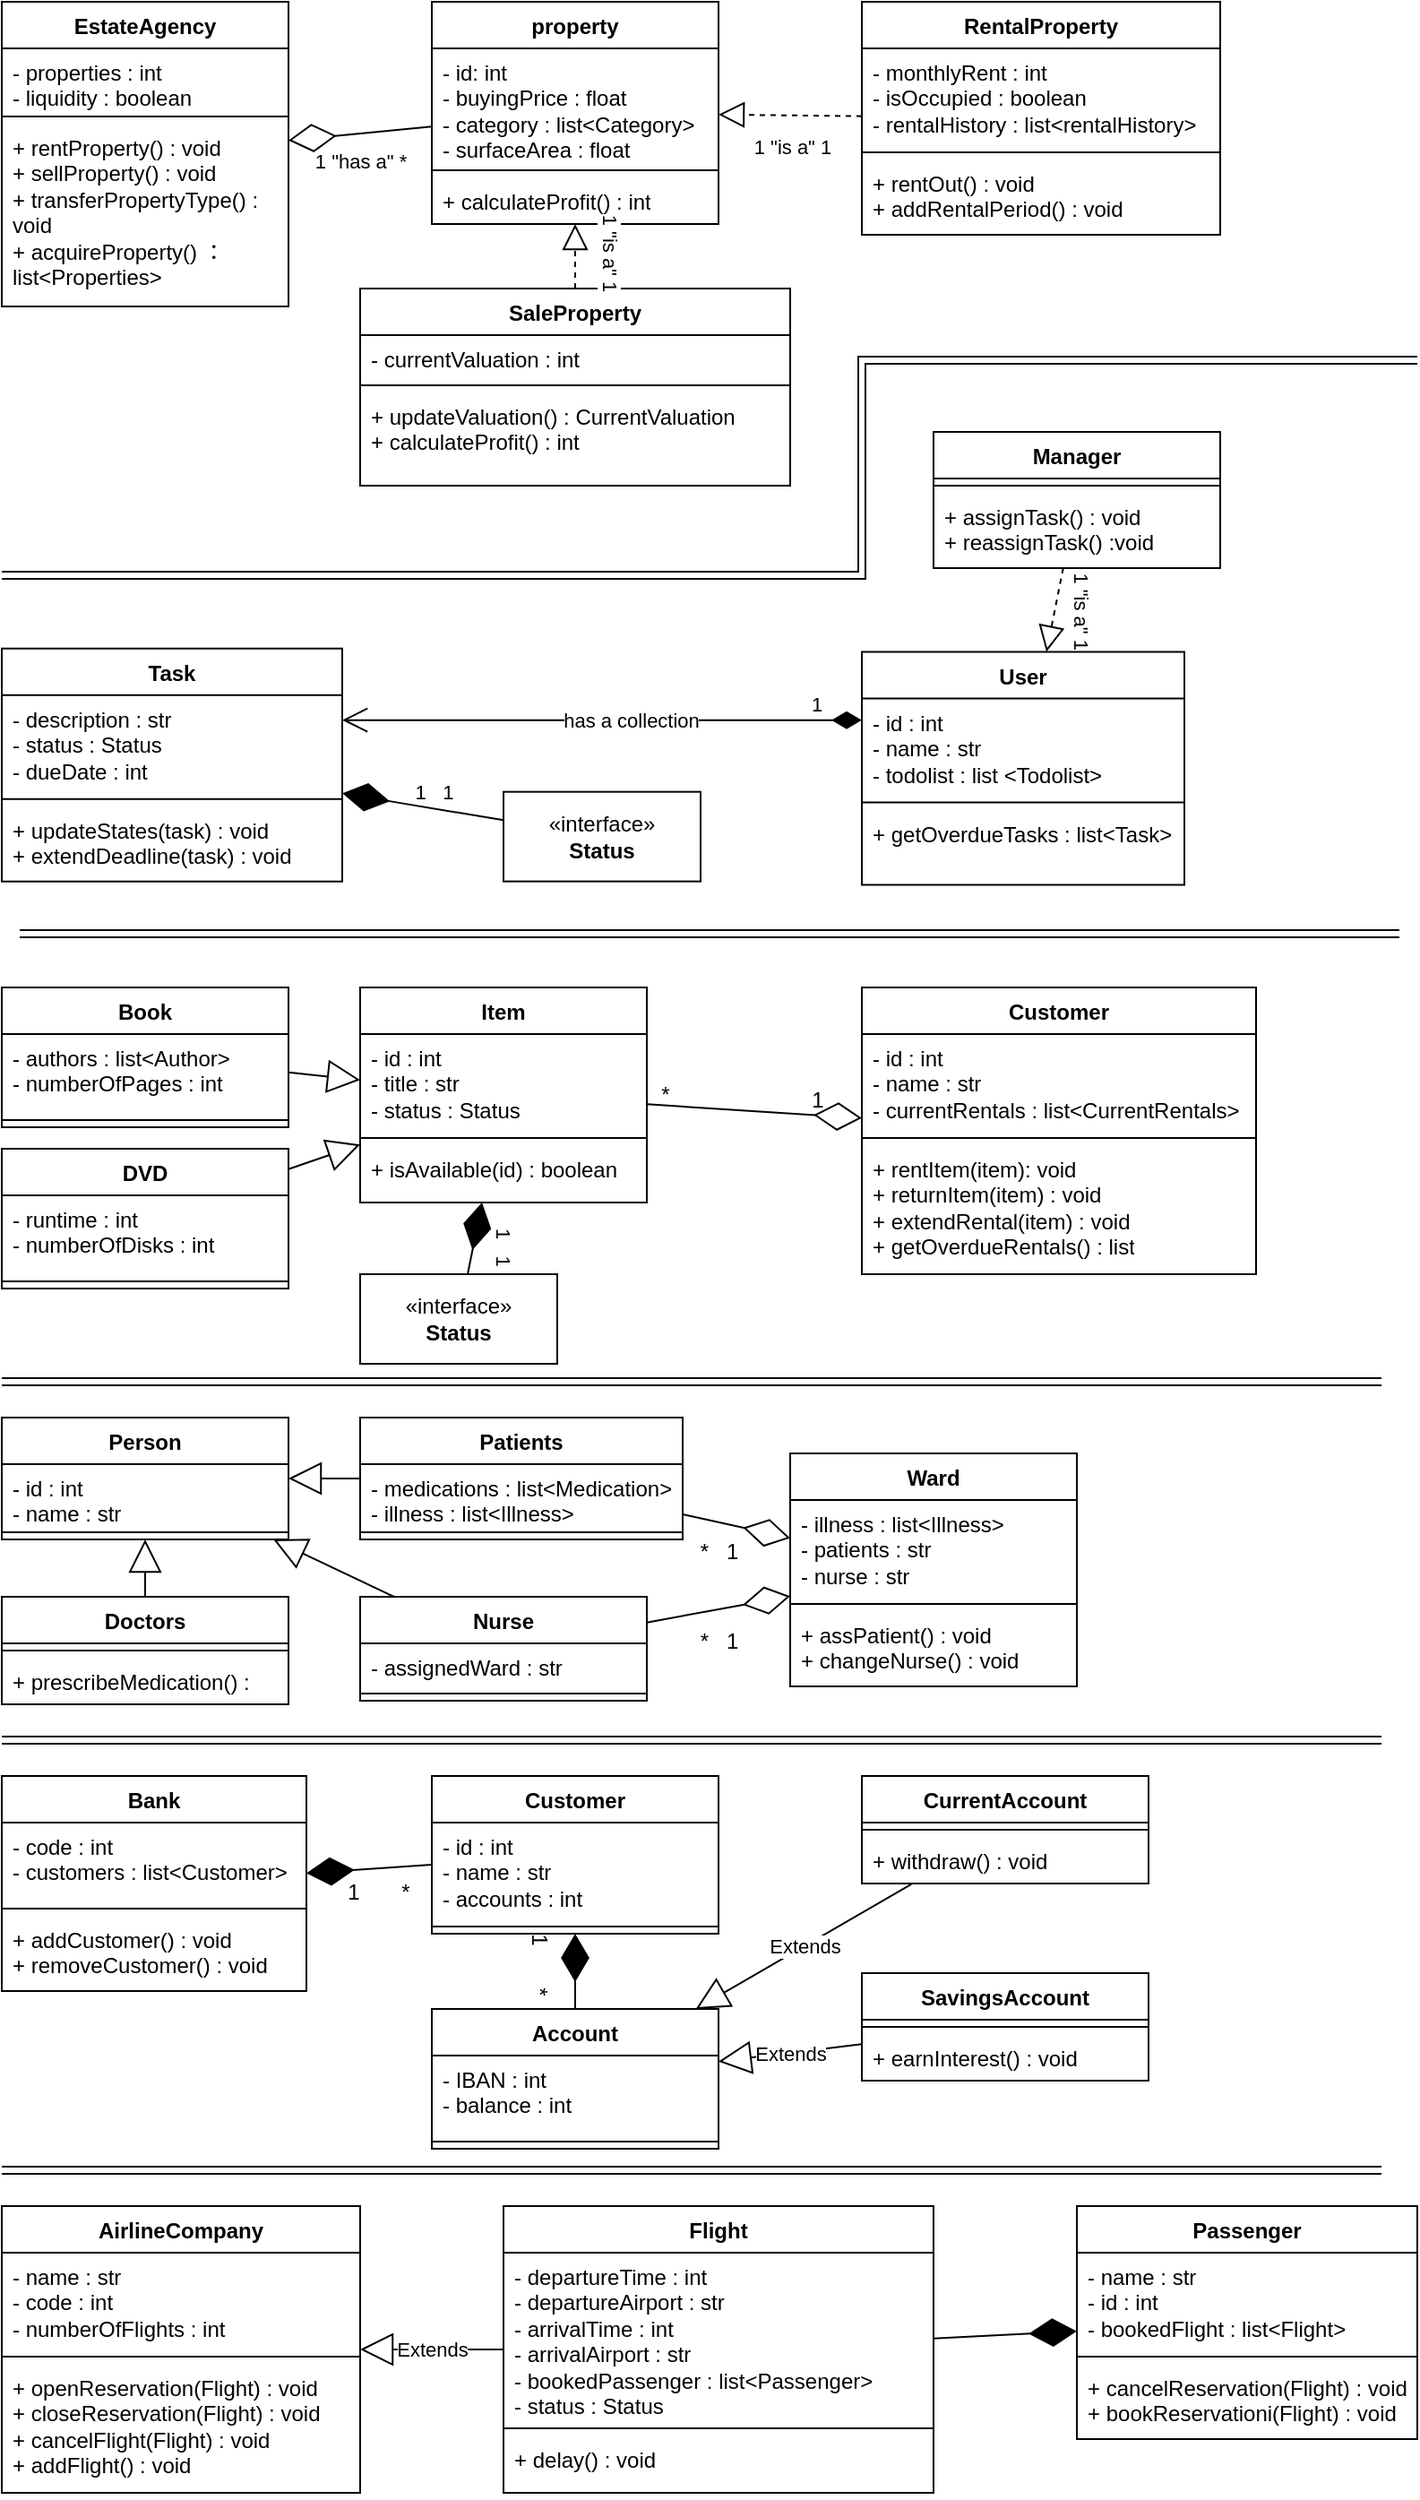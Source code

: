 <mxfile version="25.0.3">
  <diagram name="第 1 页" id="LQfL11zWULU6RBgQ-uVJ">
    <mxGraphModel dx="1678" dy="928" grid="1" gridSize="10" guides="1" tooltips="1" connect="1" arrows="1" fold="1" page="1" pageScale="1" pageWidth="827" pageHeight="1169" math="0" shadow="0">
      <root>
        <mxCell id="0" />
        <mxCell id="1" parent="0" />
        <mxCell id="BusthDQfVt_xD-MHYiVy-1" value="property" style="swimlane;fontStyle=1;align=center;verticalAlign=top;childLayout=stackLayout;horizontal=1;startSize=26;horizontalStack=0;resizeParent=1;resizeParentMax=0;resizeLast=0;collapsible=1;marginBottom=0;whiteSpace=wrap;html=1;" vertex="1" parent="1">
          <mxGeometry x="240" width="160" height="124" as="geometry">
            <mxRectangle x="330" y="360" width="80" height="30" as="alternateBounds" />
          </mxGeometry>
        </mxCell>
        <mxCell id="BusthDQfVt_xD-MHYiVy-2" value="- id: int&lt;div&gt;- buyingPrice : float&lt;/div&gt;&lt;div&gt;- category : list&amp;lt;Category&amp;gt;&lt;/div&gt;&lt;div&gt;- surfaceArea : float&lt;/div&gt;" style="text;strokeColor=none;fillColor=none;align=left;verticalAlign=top;spacingLeft=4;spacingRight=4;overflow=hidden;rotatable=0;points=[[0,0.5],[1,0.5]];portConstraint=eastwest;whiteSpace=wrap;html=1;" vertex="1" parent="BusthDQfVt_xD-MHYiVy-1">
          <mxGeometry y="26" width="160" height="64" as="geometry" />
        </mxCell>
        <mxCell id="BusthDQfVt_xD-MHYiVy-3" value="" style="line;strokeWidth=1;fillColor=none;align=left;verticalAlign=middle;spacingTop=-1;spacingLeft=3;spacingRight=3;rotatable=0;labelPosition=right;points=[];portConstraint=eastwest;strokeColor=inherit;" vertex="1" parent="BusthDQfVt_xD-MHYiVy-1">
          <mxGeometry y="90" width="160" height="8" as="geometry" />
        </mxCell>
        <mxCell id="BusthDQfVt_xD-MHYiVy-4" value="+ calculateProfit() : int" style="text;strokeColor=none;fillColor=none;align=left;verticalAlign=top;spacingLeft=4;spacingRight=4;overflow=hidden;rotatable=0;points=[[0,0.5],[1,0.5]];portConstraint=eastwest;whiteSpace=wrap;html=1;" vertex="1" parent="BusthDQfVt_xD-MHYiVy-1">
          <mxGeometry y="98" width="160" height="26" as="geometry" />
        </mxCell>
        <mxCell id="BusthDQfVt_xD-MHYiVy-5" value="RentalProperty" style="swimlane;fontStyle=1;align=center;verticalAlign=top;childLayout=stackLayout;horizontal=1;startSize=26;horizontalStack=0;resizeParent=1;resizeParentMax=0;resizeLast=0;collapsible=1;marginBottom=0;whiteSpace=wrap;html=1;" vertex="1" parent="1">
          <mxGeometry x="480" width="200" height="130" as="geometry">
            <mxRectangle x="330" y="360" width="80" height="30" as="alternateBounds" />
          </mxGeometry>
        </mxCell>
        <mxCell id="BusthDQfVt_xD-MHYiVy-6" value="- monthlyRent : int&lt;div&gt;- isOccupied : boolean&lt;/div&gt;&lt;div&gt;- rentalHistory : list&amp;lt;rentalHistory&amp;gt;&lt;/div&gt;" style="text;strokeColor=none;fillColor=none;align=left;verticalAlign=top;spacingLeft=4;spacingRight=4;overflow=hidden;rotatable=0;points=[[0,0.5],[1,0.5]];portConstraint=eastwest;whiteSpace=wrap;html=1;" vertex="1" parent="BusthDQfVt_xD-MHYiVy-5">
          <mxGeometry y="26" width="200" height="54" as="geometry" />
        </mxCell>
        <mxCell id="BusthDQfVt_xD-MHYiVy-7" value="" style="line;strokeWidth=1;fillColor=none;align=left;verticalAlign=middle;spacingTop=-1;spacingLeft=3;spacingRight=3;rotatable=0;labelPosition=right;points=[];portConstraint=eastwest;strokeColor=inherit;" vertex="1" parent="BusthDQfVt_xD-MHYiVy-5">
          <mxGeometry y="80" width="200" height="8" as="geometry" />
        </mxCell>
        <mxCell id="BusthDQfVt_xD-MHYiVy-8" value="+ rentOut() : void&lt;div&gt;+ addRentalPeriod() : void&lt;/div&gt;" style="text;strokeColor=none;fillColor=none;align=left;verticalAlign=top;spacingLeft=4;spacingRight=4;overflow=hidden;rotatable=0;points=[[0,0.5],[1,0.5]];portConstraint=eastwest;whiteSpace=wrap;html=1;" vertex="1" parent="BusthDQfVt_xD-MHYiVy-5">
          <mxGeometry y="88" width="200" height="42" as="geometry" />
        </mxCell>
        <mxCell id="BusthDQfVt_xD-MHYiVy-9" value="SaleProperty" style="swimlane;fontStyle=1;align=center;verticalAlign=top;childLayout=stackLayout;horizontal=1;startSize=26;horizontalStack=0;resizeParent=1;resizeParentMax=0;resizeLast=0;collapsible=1;marginBottom=0;whiteSpace=wrap;html=1;" vertex="1" parent="1">
          <mxGeometry x="200" y="160" width="240" height="110" as="geometry">
            <mxRectangle x="330" y="360" width="80" height="30" as="alternateBounds" />
          </mxGeometry>
        </mxCell>
        <mxCell id="BusthDQfVt_xD-MHYiVy-10" value="- currentValuation : int" style="text;strokeColor=none;fillColor=none;align=left;verticalAlign=top;spacingLeft=4;spacingRight=4;overflow=hidden;rotatable=0;points=[[0,0.5],[1,0.5]];portConstraint=eastwest;whiteSpace=wrap;html=1;" vertex="1" parent="BusthDQfVt_xD-MHYiVy-9">
          <mxGeometry y="26" width="240" height="24" as="geometry" />
        </mxCell>
        <mxCell id="BusthDQfVt_xD-MHYiVy-11" value="" style="line;strokeWidth=1;fillColor=none;align=left;verticalAlign=middle;spacingTop=-1;spacingLeft=3;spacingRight=3;rotatable=0;labelPosition=right;points=[];portConstraint=eastwest;strokeColor=inherit;" vertex="1" parent="BusthDQfVt_xD-MHYiVy-9">
          <mxGeometry y="50" width="240" height="8" as="geometry" />
        </mxCell>
        <mxCell id="BusthDQfVt_xD-MHYiVy-12" value="+ updateValuation() : CurrentValuation&lt;div&gt;+ calculateProfit() : int&lt;/div&gt;" style="text;strokeColor=none;fillColor=none;align=left;verticalAlign=top;spacingLeft=4;spacingRight=4;overflow=hidden;rotatable=0;points=[[0,0.5],[1,0.5]];portConstraint=eastwest;whiteSpace=wrap;html=1;" vertex="1" parent="BusthDQfVt_xD-MHYiVy-9">
          <mxGeometry y="58" width="240" height="52" as="geometry" />
        </mxCell>
        <mxCell id="BusthDQfVt_xD-MHYiVy-13" value="EstateAgency" style="swimlane;fontStyle=1;align=center;verticalAlign=top;childLayout=stackLayout;horizontal=1;startSize=26;horizontalStack=0;resizeParent=1;resizeParentMax=0;resizeLast=0;collapsible=1;marginBottom=0;whiteSpace=wrap;html=1;" vertex="1" parent="1">
          <mxGeometry width="160" height="170" as="geometry">
            <mxRectangle x="330" y="360" width="80" height="30" as="alternateBounds" />
          </mxGeometry>
        </mxCell>
        <mxCell id="BusthDQfVt_xD-MHYiVy-14" value="- properties : int&lt;div&gt;- liquidity : boolean&lt;/div&gt;" style="text;strokeColor=none;fillColor=none;align=left;verticalAlign=top;spacingLeft=4;spacingRight=4;overflow=hidden;rotatable=0;points=[[0,0.5],[1,0.5]];portConstraint=eastwest;whiteSpace=wrap;html=1;" vertex="1" parent="BusthDQfVt_xD-MHYiVy-13">
          <mxGeometry y="26" width="160" height="34" as="geometry" />
        </mxCell>
        <mxCell id="BusthDQfVt_xD-MHYiVy-15" value="" style="line;strokeWidth=1;fillColor=none;align=left;verticalAlign=middle;spacingTop=-1;spacingLeft=3;spacingRight=3;rotatable=0;labelPosition=right;points=[];portConstraint=eastwest;strokeColor=inherit;" vertex="1" parent="BusthDQfVt_xD-MHYiVy-13">
          <mxGeometry y="60" width="160" height="8" as="geometry" />
        </mxCell>
        <mxCell id="BusthDQfVt_xD-MHYiVy-16" value="+ rentProperty() : void&lt;div&gt;+ sellProperty() : void&lt;/div&gt;&lt;div&gt;+ transferPropertyType() : void&lt;/div&gt;&lt;div&gt;+ acquireProperty() ： list&amp;lt;Properties&amp;gt;&lt;/div&gt;" style="text;strokeColor=none;fillColor=none;align=left;verticalAlign=top;spacingLeft=4;spacingRight=4;overflow=hidden;rotatable=0;points=[[0,0.5],[1,0.5]];portConstraint=eastwest;whiteSpace=wrap;html=1;" vertex="1" parent="BusthDQfVt_xD-MHYiVy-13">
          <mxGeometry y="68" width="160" height="102" as="geometry" />
        </mxCell>
        <mxCell id="BusthDQfVt_xD-MHYiVy-17" value="" style="endArrow=block;dashed=1;endFill=0;endSize=12;html=1;rounded=0;" edge="1" parent="1" source="BusthDQfVt_xD-MHYiVy-5" target="BusthDQfVt_xD-MHYiVy-1">
          <mxGeometry width="160" relative="1" as="geometry">
            <mxPoint x="240" y="160" as="sourcePoint" />
            <mxPoint x="330" y="150" as="targetPoint" />
          </mxGeometry>
        </mxCell>
        <mxCell id="BusthDQfVt_xD-MHYiVy-38" value="1 &quot;is a&quot; 1" style="edgeLabel;html=1;align=center;verticalAlign=middle;resizable=0;points=[];" vertex="1" connectable="0" parent="BusthDQfVt_xD-MHYiVy-17">
          <mxGeometry x="0.217" y="1" relative="1" as="geometry">
            <mxPoint x="9" y="16" as="offset" />
          </mxGeometry>
        </mxCell>
        <mxCell id="BusthDQfVt_xD-MHYiVy-18" value="" style="endArrow=block;dashed=1;endFill=0;endSize=12;html=1;rounded=0;" edge="1" parent="1" source="BusthDQfVt_xD-MHYiVy-9" target="BusthDQfVt_xD-MHYiVy-1">
          <mxGeometry width="160" relative="1" as="geometry">
            <mxPoint x="221" y="210" as="sourcePoint" />
            <mxPoint x="281" y="134" as="targetPoint" />
          </mxGeometry>
        </mxCell>
        <mxCell id="BusthDQfVt_xD-MHYiVy-36" value="1 &quot;is a&quot; 1" style="edgeLabel;html=1;align=center;verticalAlign=middle;resizable=0;points=[];rotation=90;" vertex="1" connectable="0" parent="BusthDQfVt_xD-MHYiVy-18">
          <mxGeometry x="0.309" relative="1" as="geometry">
            <mxPoint x="20" y="3" as="offset" />
          </mxGeometry>
        </mxCell>
        <mxCell id="BusthDQfVt_xD-MHYiVy-19" value="" style="endArrow=diamondThin;endFill=0;endSize=24;html=1;rounded=0;" edge="1" parent="1" source="BusthDQfVt_xD-MHYiVy-1" target="BusthDQfVt_xD-MHYiVy-13">
          <mxGeometry width="160" relative="1" as="geometry">
            <mxPoint x="210" y="150" as="sourcePoint" />
            <mxPoint x="190" y="90" as="targetPoint" />
          </mxGeometry>
        </mxCell>
        <mxCell id="BusthDQfVt_xD-MHYiVy-20" value="1 &quot;has a&quot; *" style="edgeLabel;html=1;align=center;verticalAlign=middle;resizable=0;points=[];" vertex="1" connectable="0" parent="BusthDQfVt_xD-MHYiVy-19">
          <mxGeometry x="0.362" y="2" relative="1" as="geometry">
            <mxPoint x="14" y="12" as="offset" />
          </mxGeometry>
        </mxCell>
        <mxCell id="BusthDQfVt_xD-MHYiVy-21" value="User" style="swimlane;fontStyle=1;align=center;verticalAlign=top;childLayout=stackLayout;horizontal=1;startSize=26;horizontalStack=0;resizeParent=1;resizeParentMax=0;resizeLast=0;collapsible=1;marginBottom=0;whiteSpace=wrap;html=1;" vertex="1" parent="1">
          <mxGeometry x="480" y="362.69" width="180" height="130" as="geometry">
            <mxRectangle x="330" y="360" width="80" height="30" as="alternateBounds" />
          </mxGeometry>
        </mxCell>
        <mxCell id="BusthDQfVt_xD-MHYiVy-22" value="- id : int&lt;div&gt;- name : str&lt;/div&gt;&lt;div&gt;- todolist : list &amp;lt;Todolist&amp;gt;&lt;/div&gt;" style="text;strokeColor=none;fillColor=none;align=left;verticalAlign=top;spacingLeft=4;spacingRight=4;overflow=hidden;rotatable=0;points=[[0,0.5],[1,0.5]];portConstraint=eastwest;whiteSpace=wrap;html=1;" vertex="1" parent="BusthDQfVt_xD-MHYiVy-21">
          <mxGeometry y="26" width="180" height="54" as="geometry" />
        </mxCell>
        <mxCell id="BusthDQfVt_xD-MHYiVy-23" value="" style="line;strokeWidth=1;fillColor=none;align=left;verticalAlign=middle;spacingTop=-1;spacingLeft=3;spacingRight=3;rotatable=0;labelPosition=right;points=[];portConstraint=eastwest;strokeColor=inherit;" vertex="1" parent="BusthDQfVt_xD-MHYiVy-21">
          <mxGeometry y="80" width="180" height="8" as="geometry" />
        </mxCell>
        <mxCell id="BusthDQfVt_xD-MHYiVy-24" value="+ getOverdueTasks : list&amp;lt;Task&amp;gt;" style="text;strokeColor=none;fillColor=none;align=left;verticalAlign=top;spacingLeft=4;spacingRight=4;overflow=hidden;rotatable=0;points=[[0,0.5],[1,0.5]];portConstraint=eastwest;whiteSpace=wrap;html=1;" vertex="1" parent="BusthDQfVt_xD-MHYiVy-21">
          <mxGeometry y="88" width="180" height="42" as="geometry" />
        </mxCell>
        <mxCell id="BusthDQfVt_xD-MHYiVy-25" value="Manager" style="swimlane;fontStyle=1;align=center;verticalAlign=top;childLayout=stackLayout;horizontal=1;startSize=26;horizontalStack=0;resizeParent=1;resizeParentMax=0;resizeLast=0;collapsible=1;marginBottom=0;whiteSpace=wrap;html=1;" vertex="1" parent="1">
          <mxGeometry x="520" y="240" width="160" height="76" as="geometry">
            <mxRectangle x="330" y="360" width="80" height="30" as="alternateBounds" />
          </mxGeometry>
        </mxCell>
        <mxCell id="BusthDQfVt_xD-MHYiVy-27" value="" style="line;strokeWidth=1;fillColor=none;align=left;verticalAlign=middle;spacingTop=-1;spacingLeft=3;spacingRight=3;rotatable=0;labelPosition=right;points=[];portConstraint=eastwest;strokeColor=inherit;" vertex="1" parent="BusthDQfVt_xD-MHYiVy-25">
          <mxGeometry y="26" width="160" height="8" as="geometry" />
        </mxCell>
        <mxCell id="BusthDQfVt_xD-MHYiVy-28" value="+ assignTask() : void&lt;div&gt;+ reassignTask() :void&lt;/div&gt;" style="text;strokeColor=none;fillColor=none;align=left;verticalAlign=top;spacingLeft=4;spacingRight=4;overflow=hidden;rotatable=0;points=[[0,0.5],[1,0.5]];portConstraint=eastwest;whiteSpace=wrap;html=1;" vertex="1" parent="BusthDQfVt_xD-MHYiVy-25">
          <mxGeometry y="34" width="160" height="42" as="geometry" />
        </mxCell>
        <mxCell id="BusthDQfVt_xD-MHYiVy-29" value="Task" style="swimlane;fontStyle=1;align=center;verticalAlign=top;childLayout=stackLayout;horizontal=1;startSize=26;horizontalStack=0;resizeParent=1;resizeParentMax=0;resizeLast=0;collapsible=1;marginBottom=0;whiteSpace=wrap;html=1;" vertex="1" parent="1">
          <mxGeometry y="360.83" width="190" height="130" as="geometry">
            <mxRectangle x="330" y="360" width="80" height="30" as="alternateBounds" />
          </mxGeometry>
        </mxCell>
        <mxCell id="BusthDQfVt_xD-MHYiVy-30" value="- description : str&lt;div&gt;- status : Status&lt;/div&gt;&lt;div&gt;- dueDate : int&lt;/div&gt;" style="text;strokeColor=none;fillColor=none;align=left;verticalAlign=top;spacingLeft=4;spacingRight=4;overflow=hidden;rotatable=0;points=[[0,0.5],[1,0.5]];portConstraint=eastwest;whiteSpace=wrap;html=1;" vertex="1" parent="BusthDQfVt_xD-MHYiVy-29">
          <mxGeometry y="26" width="190" height="54" as="geometry" />
        </mxCell>
        <mxCell id="BusthDQfVt_xD-MHYiVy-31" value="" style="line;strokeWidth=1;fillColor=none;align=left;verticalAlign=middle;spacingTop=-1;spacingLeft=3;spacingRight=3;rotatable=0;labelPosition=right;points=[];portConstraint=eastwest;strokeColor=inherit;" vertex="1" parent="BusthDQfVt_xD-MHYiVy-29">
          <mxGeometry y="80" width="190" height="8" as="geometry" />
        </mxCell>
        <mxCell id="BusthDQfVt_xD-MHYiVy-32" value="+ updateStates(task) : void&lt;div&gt;+ extendDeadline(task) : void&lt;/div&gt;" style="text;strokeColor=none;fillColor=none;align=left;verticalAlign=top;spacingLeft=4;spacingRight=4;overflow=hidden;rotatable=0;points=[[0,0.5],[1,0.5]];portConstraint=eastwest;whiteSpace=wrap;html=1;" vertex="1" parent="BusthDQfVt_xD-MHYiVy-29">
          <mxGeometry y="88" width="190" height="42" as="geometry" />
        </mxCell>
        <mxCell id="BusthDQfVt_xD-MHYiVy-39" value="" style="endArrow=block;dashed=1;endFill=0;endSize=12;html=1;rounded=0;" edge="1" parent="1" source="BusthDQfVt_xD-MHYiVy-25" target="BusthDQfVt_xD-MHYiVy-21">
          <mxGeometry width="160" relative="1" as="geometry">
            <mxPoint x="270" y="230" as="sourcePoint" />
            <mxPoint x="430" y="230" as="targetPoint" />
          </mxGeometry>
        </mxCell>
        <mxCell id="BusthDQfVt_xD-MHYiVy-40" value="1 &quot;is a&quot; 1" style="edgeLabel;html=1;align=center;verticalAlign=middle;resizable=0;points=[];rotation=90;" vertex="1" connectable="0" parent="BusthDQfVt_xD-MHYiVy-39">
          <mxGeometry x="0.243" relative="1" as="geometry">
            <mxPoint x="16" y="-5" as="offset" />
          </mxGeometry>
        </mxCell>
        <mxCell id="BusthDQfVt_xD-MHYiVy-41" value="1" style="endArrow=open;html=1;endSize=12;startArrow=diamondThin;startSize=14;startFill=1;edgeStyle=orthogonalEdgeStyle;align=left;verticalAlign=bottom;rounded=0;" edge="1" parent="1" source="BusthDQfVt_xD-MHYiVy-21" target="BusthDQfVt_xD-MHYiVy-29">
          <mxGeometry x="-0.793" relative="1" as="geometry">
            <mxPoint x="310" y="420.83" as="sourcePoint" />
            <mxPoint x="470" y="420.83" as="targetPoint" />
            <Array as="points">
              <mxPoint x="340" y="400.83" />
              <mxPoint x="340" y="400.83" />
            </Array>
            <mxPoint as="offset" />
          </mxGeometry>
        </mxCell>
        <mxCell id="BusthDQfVt_xD-MHYiVy-42" value="has a collection" style="edgeLabel;html=1;align=center;verticalAlign=middle;resizable=0;points=[];" vertex="1" connectable="0" parent="BusthDQfVt_xD-MHYiVy-41">
          <mxGeometry x="-0.106" relative="1" as="geometry">
            <mxPoint as="offset" />
          </mxGeometry>
        </mxCell>
        <mxCell id="BusthDQfVt_xD-MHYiVy-44" value="Item" style="swimlane;fontStyle=1;align=center;verticalAlign=top;childLayout=stackLayout;horizontal=1;startSize=26;horizontalStack=0;resizeParent=1;resizeParentMax=0;resizeLast=0;collapsible=1;marginBottom=0;whiteSpace=wrap;html=1;" vertex="1" parent="1">
          <mxGeometry x="200" y="550" width="160" height="120" as="geometry">
            <mxRectangle x="330" y="360" width="80" height="30" as="alternateBounds" />
          </mxGeometry>
        </mxCell>
        <mxCell id="BusthDQfVt_xD-MHYiVy-45" value="- id : int&lt;div&gt;- title : str&lt;/div&gt;&lt;div&gt;- status : Status&lt;/div&gt;" style="text;strokeColor=none;fillColor=none;align=left;verticalAlign=top;spacingLeft=4;spacingRight=4;overflow=hidden;rotatable=0;points=[[0,0.5],[1,0.5]];portConstraint=eastwest;whiteSpace=wrap;html=1;" vertex="1" parent="BusthDQfVt_xD-MHYiVy-44">
          <mxGeometry y="26" width="160" height="54" as="geometry" />
        </mxCell>
        <mxCell id="BusthDQfVt_xD-MHYiVy-46" value="" style="line;strokeWidth=1;fillColor=none;align=left;verticalAlign=middle;spacingTop=-1;spacingLeft=3;spacingRight=3;rotatable=0;labelPosition=right;points=[];portConstraint=eastwest;strokeColor=inherit;" vertex="1" parent="BusthDQfVt_xD-MHYiVy-44">
          <mxGeometry y="80" width="160" height="8" as="geometry" />
        </mxCell>
        <mxCell id="BusthDQfVt_xD-MHYiVy-47" value="+ isAvailable(id) : boolean" style="text;strokeColor=none;fillColor=none;align=left;verticalAlign=top;spacingLeft=4;spacingRight=4;overflow=hidden;rotatable=0;points=[[0,0.5],[1,0.5]];portConstraint=eastwest;whiteSpace=wrap;html=1;" vertex="1" parent="BusthDQfVt_xD-MHYiVy-44">
          <mxGeometry y="88" width="160" height="32" as="geometry" />
        </mxCell>
        <mxCell id="BusthDQfVt_xD-MHYiVy-48" value="Book" style="swimlane;fontStyle=1;align=center;verticalAlign=top;childLayout=stackLayout;horizontal=1;startSize=26;horizontalStack=0;resizeParent=1;resizeParentMax=0;resizeLast=0;collapsible=1;marginBottom=0;whiteSpace=wrap;html=1;" vertex="1" parent="1">
          <mxGeometry y="550" width="160" height="78" as="geometry">
            <mxRectangle x="330" y="360" width="80" height="30" as="alternateBounds" />
          </mxGeometry>
        </mxCell>
        <mxCell id="BusthDQfVt_xD-MHYiVy-49" value="- authors : list&amp;lt;Author&amp;gt;&lt;div&gt;- numberOfPages : int&lt;/div&gt;" style="text;strokeColor=none;fillColor=none;align=left;verticalAlign=top;spacingLeft=4;spacingRight=4;overflow=hidden;rotatable=0;points=[[0,0.5],[1,0.5]];portConstraint=eastwest;whiteSpace=wrap;html=1;" vertex="1" parent="BusthDQfVt_xD-MHYiVy-48">
          <mxGeometry y="26" width="160" height="44" as="geometry" />
        </mxCell>
        <mxCell id="BusthDQfVt_xD-MHYiVy-50" value="" style="line;strokeWidth=1;fillColor=none;align=left;verticalAlign=middle;spacingTop=-1;spacingLeft=3;spacingRight=3;rotatable=0;labelPosition=right;points=[];portConstraint=eastwest;strokeColor=inherit;" vertex="1" parent="BusthDQfVt_xD-MHYiVy-48">
          <mxGeometry y="70" width="160" height="8" as="geometry" />
        </mxCell>
        <mxCell id="BusthDQfVt_xD-MHYiVy-52" value="DVD" style="swimlane;fontStyle=1;align=center;verticalAlign=top;childLayout=stackLayout;horizontal=1;startSize=26;horizontalStack=0;resizeParent=1;resizeParentMax=0;resizeLast=0;collapsible=1;marginBottom=0;whiteSpace=wrap;html=1;" vertex="1" parent="1">
          <mxGeometry y="640" width="160" height="78" as="geometry">
            <mxRectangle x="330" y="360" width="80" height="30" as="alternateBounds" />
          </mxGeometry>
        </mxCell>
        <mxCell id="BusthDQfVt_xD-MHYiVy-53" value="- runtime : int&lt;div&gt;- numberOfDisks : int&lt;/div&gt;" style="text;strokeColor=none;fillColor=none;align=left;verticalAlign=top;spacingLeft=4;spacingRight=4;overflow=hidden;rotatable=0;points=[[0,0.5],[1,0.5]];portConstraint=eastwest;whiteSpace=wrap;html=1;" vertex="1" parent="BusthDQfVt_xD-MHYiVy-52">
          <mxGeometry y="26" width="160" height="44" as="geometry" />
        </mxCell>
        <mxCell id="BusthDQfVt_xD-MHYiVy-54" value="" style="line;strokeWidth=1;fillColor=none;align=left;verticalAlign=middle;spacingTop=-1;spacingLeft=3;spacingRight=3;rotatable=0;labelPosition=right;points=[];portConstraint=eastwest;strokeColor=inherit;" vertex="1" parent="BusthDQfVt_xD-MHYiVy-52">
          <mxGeometry y="70" width="160" height="8" as="geometry" />
        </mxCell>
        <mxCell id="BusthDQfVt_xD-MHYiVy-55" value="Customer" style="swimlane;fontStyle=1;align=center;verticalAlign=top;childLayout=stackLayout;horizontal=1;startSize=26;horizontalStack=0;resizeParent=1;resizeParentMax=0;resizeLast=0;collapsible=1;marginBottom=0;whiteSpace=wrap;html=1;" vertex="1" parent="1">
          <mxGeometry x="480" y="550" width="220" height="160" as="geometry">
            <mxRectangle x="330" y="360" width="80" height="30" as="alternateBounds" />
          </mxGeometry>
        </mxCell>
        <mxCell id="BusthDQfVt_xD-MHYiVy-56" value="- id : int&lt;div&gt;- name : str&lt;/div&gt;&lt;div&gt;- currentRentals : list&amp;lt;CurrentRentals&amp;gt;&lt;/div&gt;" style="text;strokeColor=none;fillColor=none;align=left;verticalAlign=top;spacingLeft=4;spacingRight=4;overflow=hidden;rotatable=0;points=[[0,0.5],[1,0.5]];portConstraint=eastwest;whiteSpace=wrap;html=1;" vertex="1" parent="BusthDQfVt_xD-MHYiVy-55">
          <mxGeometry y="26" width="220" height="54" as="geometry" />
        </mxCell>
        <mxCell id="BusthDQfVt_xD-MHYiVy-57" value="" style="line;strokeWidth=1;fillColor=none;align=left;verticalAlign=middle;spacingTop=-1;spacingLeft=3;spacingRight=3;rotatable=0;labelPosition=right;points=[];portConstraint=eastwest;strokeColor=inherit;" vertex="1" parent="BusthDQfVt_xD-MHYiVy-55">
          <mxGeometry y="80" width="220" height="8" as="geometry" />
        </mxCell>
        <mxCell id="BusthDQfVt_xD-MHYiVy-58" value="+ rentItem(item): void&lt;div&gt;+ returnItem(&lt;span style=&quot;background-color: initial;&quot;&gt;item&lt;/span&gt;&lt;span style=&quot;background-color: initial;&quot;&gt;) : void&lt;/span&gt;&lt;/div&gt;&lt;div&gt;+ extendRental(item) : void&lt;/div&gt;&lt;div&gt;+ getOverdueRentals() : list&lt;/div&gt;" style="text;strokeColor=none;fillColor=none;align=left;verticalAlign=top;spacingLeft=4;spacingRight=4;overflow=hidden;rotatable=0;points=[[0,0.5],[1,0.5]];portConstraint=eastwest;whiteSpace=wrap;html=1;" vertex="1" parent="BusthDQfVt_xD-MHYiVy-55">
          <mxGeometry y="88" width="220" height="72" as="geometry" />
        </mxCell>
        <mxCell id="BusthDQfVt_xD-MHYiVy-61" value="" style="endArrow=block;endSize=16;endFill=0;html=1;rounded=0;" edge="1" parent="1" source="BusthDQfVt_xD-MHYiVy-48" target="BusthDQfVt_xD-MHYiVy-44">
          <mxGeometry width="160" relative="1" as="geometry">
            <mxPoint x="280" y="570" as="sourcePoint" />
            <mxPoint x="150" y="720" as="targetPoint" />
          </mxGeometry>
        </mxCell>
        <mxCell id="BusthDQfVt_xD-MHYiVy-62" value="" style="endArrow=block;endSize=16;endFill=0;html=1;rounded=0;" edge="1" parent="1" source="BusthDQfVt_xD-MHYiVy-52" target="BusthDQfVt_xD-MHYiVy-44">
          <mxGeometry width="160" relative="1" as="geometry">
            <mxPoint x="250" y="606" as="sourcePoint" />
            <mxPoint x="170" y="613" as="targetPoint" />
          </mxGeometry>
        </mxCell>
        <mxCell id="BusthDQfVt_xD-MHYiVy-63" value="" style="endArrow=diamondThin;endFill=0;endSize=24;html=1;rounded=0;" edge="1" parent="1" source="BusthDQfVt_xD-MHYiVy-44" target="BusthDQfVt_xD-MHYiVy-55">
          <mxGeometry width="160" relative="1" as="geometry">
            <mxPoint x="280" y="620" as="sourcePoint" />
            <mxPoint x="440" y="620" as="targetPoint" />
          </mxGeometry>
        </mxCell>
        <mxCell id="BusthDQfVt_xD-MHYiVy-64" value="1" style="text;html=1;align=center;verticalAlign=middle;resizable=0;points=[];autosize=1;strokeColor=none;fillColor=none;" vertex="1" parent="1">
          <mxGeometry x="440" y="598" width="30" height="30" as="geometry" />
        </mxCell>
        <mxCell id="BusthDQfVt_xD-MHYiVy-65" value="*" style="text;html=1;align=center;verticalAlign=middle;resizable=0;points=[];autosize=1;strokeColor=none;fillColor=none;" vertex="1" parent="1">
          <mxGeometry x="355" y="595" width="30" height="30" as="geometry" />
        </mxCell>
        <mxCell id="BusthDQfVt_xD-MHYiVy-66" value="«interface»&lt;br&gt;&lt;b&gt;Status&lt;/b&gt;" style="html=1;whiteSpace=wrap;" vertex="1" parent="1">
          <mxGeometry x="280" y="440.83" width="110" height="50" as="geometry" />
        </mxCell>
        <mxCell id="BusthDQfVt_xD-MHYiVy-67" value="" style="endArrow=diamondThin;endFill=1;endSize=24;html=1;rounded=0;" edge="1" parent="1" source="BusthDQfVt_xD-MHYiVy-66" target="BusthDQfVt_xD-MHYiVy-29">
          <mxGeometry width="160" relative="1" as="geometry">
            <mxPoint x="280" y="540.83" as="sourcePoint" />
            <mxPoint x="440" y="540.83" as="targetPoint" />
          </mxGeometry>
        </mxCell>
        <mxCell id="BusthDQfVt_xD-MHYiVy-68" value="1&amp;nbsp; &amp;nbsp;1" style="edgeLabel;html=1;align=center;verticalAlign=middle;resizable=0;points=[];" vertex="1" connectable="0" parent="BusthDQfVt_xD-MHYiVy-67">
          <mxGeometry x="0.125" y="-1" relative="1" as="geometry">
            <mxPoint x="11" y="-6" as="offset" />
          </mxGeometry>
        </mxCell>
        <mxCell id="BusthDQfVt_xD-MHYiVy-69" value="«interface»&lt;br&gt;&lt;b&gt;Status&lt;/b&gt;" style="html=1;whiteSpace=wrap;" vertex="1" parent="1">
          <mxGeometry x="200" y="710" width="110" height="50" as="geometry" />
        </mxCell>
        <mxCell id="BusthDQfVt_xD-MHYiVy-70" value="" style="endArrow=diamondThin;endFill=1;endSize=24;html=1;rounded=0;" edge="1" parent="1" source="BusthDQfVt_xD-MHYiVy-69" target="BusthDQfVt_xD-MHYiVy-44">
          <mxGeometry width="160" relative="1" as="geometry">
            <mxPoint x="200" y="810" as="sourcePoint" />
            <mxPoint x="110" y="711" as="targetPoint" />
          </mxGeometry>
        </mxCell>
        <mxCell id="BusthDQfVt_xD-MHYiVy-71" value="1&amp;nbsp; &amp;nbsp;1" style="edgeLabel;html=1;align=center;verticalAlign=middle;resizable=0;points=[];rotation=90;" vertex="1" connectable="0" parent="BusthDQfVt_xD-MHYiVy-70">
          <mxGeometry x="0.125" y="-1" relative="1" as="geometry">
            <mxPoint x="15" y="7" as="offset" />
          </mxGeometry>
        </mxCell>
        <mxCell id="BusthDQfVt_xD-MHYiVy-72" value="Person" style="swimlane;fontStyle=1;align=center;verticalAlign=top;childLayout=stackLayout;horizontal=1;startSize=26;horizontalStack=0;resizeParent=1;resizeParentMax=0;resizeLast=0;collapsible=1;marginBottom=0;whiteSpace=wrap;html=1;" vertex="1" parent="1">
          <mxGeometry y="790" width="160" height="68" as="geometry" />
        </mxCell>
        <mxCell id="BusthDQfVt_xD-MHYiVy-73" value="- id : int&lt;div&gt;- name : str&lt;/div&gt;" style="text;strokeColor=none;fillColor=none;align=left;verticalAlign=top;spacingLeft=4;spacingRight=4;overflow=hidden;rotatable=0;points=[[0,0.5],[1,0.5]];portConstraint=eastwest;whiteSpace=wrap;html=1;" vertex="1" parent="BusthDQfVt_xD-MHYiVy-72">
          <mxGeometry y="26" width="160" height="34" as="geometry" />
        </mxCell>
        <mxCell id="BusthDQfVt_xD-MHYiVy-74" value="" style="line;strokeWidth=1;fillColor=none;align=left;verticalAlign=middle;spacingTop=-1;spacingLeft=3;spacingRight=3;rotatable=0;labelPosition=right;points=[];portConstraint=eastwest;strokeColor=inherit;" vertex="1" parent="BusthDQfVt_xD-MHYiVy-72">
          <mxGeometry y="60" width="160" height="8" as="geometry" />
        </mxCell>
        <mxCell id="BusthDQfVt_xD-MHYiVy-76" value="Patients" style="swimlane;fontStyle=1;align=center;verticalAlign=top;childLayout=stackLayout;horizontal=1;startSize=26;horizontalStack=0;resizeParent=1;resizeParentMax=0;resizeLast=0;collapsible=1;marginBottom=0;whiteSpace=wrap;html=1;" vertex="1" parent="1">
          <mxGeometry x="200" y="790" width="180" height="68" as="geometry" />
        </mxCell>
        <mxCell id="BusthDQfVt_xD-MHYiVy-77" value="- medications : list&amp;lt;Medication&amp;gt;&lt;div&gt;- illness : list&amp;lt;Illness&amp;gt;&lt;/div&gt;" style="text;strokeColor=none;fillColor=none;align=left;verticalAlign=top;spacingLeft=4;spacingRight=4;overflow=hidden;rotatable=0;points=[[0,0.5],[1,0.5]];portConstraint=eastwest;whiteSpace=wrap;html=1;" vertex="1" parent="BusthDQfVt_xD-MHYiVy-76">
          <mxGeometry y="26" width="180" height="34" as="geometry" />
        </mxCell>
        <mxCell id="BusthDQfVt_xD-MHYiVy-78" value="" style="line;strokeWidth=1;fillColor=none;align=left;verticalAlign=middle;spacingTop=-1;spacingLeft=3;spacingRight=3;rotatable=0;labelPosition=right;points=[];portConstraint=eastwest;strokeColor=inherit;" vertex="1" parent="BusthDQfVt_xD-MHYiVy-76">
          <mxGeometry y="60" width="180" height="8" as="geometry" />
        </mxCell>
        <mxCell id="BusthDQfVt_xD-MHYiVy-79" value="Ward" style="swimlane;fontStyle=1;align=center;verticalAlign=top;childLayout=stackLayout;horizontal=1;startSize=26;horizontalStack=0;resizeParent=1;resizeParentMax=0;resizeLast=0;collapsible=1;marginBottom=0;whiteSpace=wrap;html=1;" vertex="1" parent="1">
          <mxGeometry x="440" y="810" width="160" height="130" as="geometry" />
        </mxCell>
        <mxCell id="BusthDQfVt_xD-MHYiVy-80" value="- illness : list&amp;lt;Illness&amp;gt;&lt;div&gt;- patients : str&lt;/div&gt;&lt;div&gt;- nurse : str&lt;/div&gt;" style="text;strokeColor=none;fillColor=none;align=left;verticalAlign=top;spacingLeft=4;spacingRight=4;overflow=hidden;rotatable=0;points=[[0,0.5],[1,0.5]];portConstraint=eastwest;whiteSpace=wrap;html=1;" vertex="1" parent="BusthDQfVt_xD-MHYiVy-79">
          <mxGeometry y="26" width="160" height="54" as="geometry" />
        </mxCell>
        <mxCell id="BusthDQfVt_xD-MHYiVy-81" value="" style="line;strokeWidth=1;fillColor=none;align=left;verticalAlign=middle;spacingTop=-1;spacingLeft=3;spacingRight=3;rotatable=0;labelPosition=right;points=[];portConstraint=eastwest;strokeColor=inherit;" vertex="1" parent="BusthDQfVt_xD-MHYiVy-79">
          <mxGeometry y="80" width="160" height="8" as="geometry" />
        </mxCell>
        <mxCell id="BusthDQfVt_xD-MHYiVy-82" value="+ assPatient() : void&lt;div&gt;+ changeNurse() : void&lt;/div&gt;" style="text;strokeColor=none;fillColor=none;align=left;verticalAlign=top;spacingLeft=4;spacingRight=4;overflow=hidden;rotatable=0;points=[[0,0.5],[1,0.5]];portConstraint=eastwest;whiteSpace=wrap;html=1;" vertex="1" parent="BusthDQfVt_xD-MHYiVy-79">
          <mxGeometry y="88" width="160" height="42" as="geometry" />
        </mxCell>
        <mxCell id="BusthDQfVt_xD-MHYiVy-86" value="Doctors" style="swimlane;fontStyle=1;align=center;verticalAlign=top;childLayout=stackLayout;horizontal=1;startSize=26;horizontalStack=0;resizeParent=1;resizeParentMax=0;resizeLast=0;collapsible=1;marginBottom=0;whiteSpace=wrap;html=1;" vertex="1" parent="1">
          <mxGeometry y="890" width="160" height="60" as="geometry" />
        </mxCell>
        <mxCell id="BusthDQfVt_xD-MHYiVy-88" value="" style="line;strokeWidth=1;fillColor=none;align=left;verticalAlign=middle;spacingTop=-1;spacingLeft=3;spacingRight=3;rotatable=0;labelPosition=right;points=[];portConstraint=eastwest;strokeColor=inherit;" vertex="1" parent="BusthDQfVt_xD-MHYiVy-86">
          <mxGeometry y="26" width="160" height="8" as="geometry" />
        </mxCell>
        <mxCell id="BusthDQfVt_xD-MHYiVy-89" value="+ prescribeMedication() :&amp;nbsp;" style="text;strokeColor=none;fillColor=none;align=left;verticalAlign=top;spacingLeft=4;spacingRight=4;overflow=hidden;rotatable=0;points=[[0,0.5],[1,0.5]];portConstraint=eastwest;whiteSpace=wrap;html=1;" vertex="1" parent="BusthDQfVt_xD-MHYiVy-86">
          <mxGeometry y="34" width="160" height="26" as="geometry" />
        </mxCell>
        <mxCell id="BusthDQfVt_xD-MHYiVy-90" value="Nurse" style="swimlane;fontStyle=1;align=center;verticalAlign=top;childLayout=stackLayout;horizontal=1;startSize=26;horizontalStack=0;resizeParent=1;resizeParentMax=0;resizeLast=0;collapsible=1;marginBottom=0;whiteSpace=wrap;html=1;" vertex="1" parent="1">
          <mxGeometry x="200" y="890" width="160" height="58" as="geometry" />
        </mxCell>
        <mxCell id="BusthDQfVt_xD-MHYiVy-91" value="- assignedWard : str" style="text;strokeColor=none;fillColor=none;align=left;verticalAlign=top;spacingLeft=4;spacingRight=4;overflow=hidden;rotatable=0;points=[[0,0.5],[1,0.5]];portConstraint=eastwest;whiteSpace=wrap;html=1;" vertex="1" parent="BusthDQfVt_xD-MHYiVy-90">
          <mxGeometry y="26" width="160" height="24" as="geometry" />
        </mxCell>
        <mxCell id="BusthDQfVt_xD-MHYiVy-92" value="" style="line;strokeWidth=1;fillColor=none;align=left;verticalAlign=middle;spacingTop=-1;spacingLeft=3;spacingRight=3;rotatable=0;labelPosition=right;points=[];portConstraint=eastwest;strokeColor=inherit;" vertex="1" parent="BusthDQfVt_xD-MHYiVy-90">
          <mxGeometry y="50" width="160" height="8" as="geometry" />
        </mxCell>
        <mxCell id="BusthDQfVt_xD-MHYiVy-94" value="" style="endArrow=block;endSize=16;endFill=0;html=1;rounded=0;" edge="1" parent="1" source="BusthDQfVt_xD-MHYiVy-76" target="BusthDQfVt_xD-MHYiVy-72">
          <mxGeometry width="160" relative="1" as="geometry">
            <mxPoint x="110" y="773" as="sourcePoint" />
            <mxPoint x="150" y="760" as="targetPoint" />
          </mxGeometry>
        </mxCell>
        <mxCell id="BusthDQfVt_xD-MHYiVy-95" value="" style="endArrow=block;endSize=16;endFill=0;html=1;rounded=0;" edge="1" parent="1" source="BusthDQfVt_xD-MHYiVy-86" target="BusthDQfVt_xD-MHYiVy-72">
          <mxGeometry width="160" relative="1" as="geometry">
            <mxPoint x="200" y="880" as="sourcePoint" />
            <mxPoint x="160" y="880" as="targetPoint" />
          </mxGeometry>
        </mxCell>
        <mxCell id="BusthDQfVt_xD-MHYiVy-96" value="" style="endArrow=block;endSize=16;endFill=0;html=1;rounded=0;" edge="1" parent="1" source="BusthDQfVt_xD-MHYiVy-90" target="BusthDQfVt_xD-MHYiVy-72">
          <mxGeometry width="160" relative="1" as="geometry">
            <mxPoint x="220" y="844" as="sourcePoint" />
            <mxPoint x="180" y="844" as="targetPoint" />
          </mxGeometry>
        </mxCell>
        <mxCell id="BusthDQfVt_xD-MHYiVy-97" value="" style="endArrow=diamondThin;endFill=0;endSize=24;html=1;rounded=0;" edge="1" parent="1" source="BusthDQfVt_xD-MHYiVy-76" target="BusthDQfVt_xD-MHYiVy-79">
          <mxGeometry width="160" relative="1" as="geometry">
            <mxPoint x="280" y="800" as="sourcePoint" />
            <mxPoint x="410" y="750" as="targetPoint" />
          </mxGeometry>
        </mxCell>
        <mxCell id="BusthDQfVt_xD-MHYiVy-98" value="" style="endArrow=diamondThin;endFill=0;endSize=24;html=1;rounded=0;" edge="1" parent="1" source="BusthDQfVt_xD-MHYiVy-90" target="BusthDQfVt_xD-MHYiVy-79">
          <mxGeometry width="160" relative="1" as="geometry">
            <mxPoint x="390" y="854" as="sourcePoint" />
            <mxPoint x="450" y="867" as="targetPoint" />
          </mxGeometry>
        </mxCell>
        <mxCell id="BusthDQfVt_xD-MHYiVy-99" value="*&amp;nbsp; &amp;nbsp;1" style="text;html=1;align=center;verticalAlign=middle;resizable=0;points=[];autosize=1;strokeColor=none;fillColor=none;" vertex="1" parent="1">
          <mxGeometry x="380" y="850" width="40" height="30" as="geometry" />
        </mxCell>
        <mxCell id="BusthDQfVt_xD-MHYiVy-100" value="*&amp;nbsp; &amp;nbsp;1" style="text;html=1;align=center;verticalAlign=middle;resizable=0;points=[];autosize=1;strokeColor=none;fillColor=none;" vertex="1" parent="1">
          <mxGeometry x="380" y="900" width="40" height="30" as="geometry" />
        </mxCell>
        <mxCell id="BusthDQfVt_xD-MHYiVy-101" value="Bank" style="swimlane;fontStyle=1;align=center;verticalAlign=top;childLayout=stackLayout;horizontal=1;startSize=26;horizontalStack=0;resizeParent=1;resizeParentMax=0;resizeLast=0;collapsible=1;marginBottom=0;whiteSpace=wrap;html=1;" vertex="1" parent="1">
          <mxGeometry y="990" width="170" height="120" as="geometry" />
        </mxCell>
        <mxCell id="BusthDQfVt_xD-MHYiVy-102" value="- code : int&lt;div&gt;- customers : list&amp;lt;Customer&amp;gt;&lt;/div&gt;" style="text;strokeColor=none;fillColor=none;align=left;verticalAlign=top;spacingLeft=4;spacingRight=4;overflow=hidden;rotatable=0;points=[[0,0.5],[1,0.5]];portConstraint=eastwest;whiteSpace=wrap;html=1;" vertex="1" parent="BusthDQfVt_xD-MHYiVy-101">
          <mxGeometry y="26" width="170" height="44" as="geometry" />
        </mxCell>
        <mxCell id="BusthDQfVt_xD-MHYiVy-103" value="" style="line;strokeWidth=1;fillColor=none;align=left;verticalAlign=middle;spacingTop=-1;spacingLeft=3;spacingRight=3;rotatable=0;labelPosition=right;points=[];portConstraint=eastwest;strokeColor=inherit;" vertex="1" parent="BusthDQfVt_xD-MHYiVy-101">
          <mxGeometry y="70" width="170" height="8" as="geometry" />
        </mxCell>
        <mxCell id="BusthDQfVt_xD-MHYiVy-104" value="+ addCustomer() : void&lt;div&gt;+ removeCustomer() : void&lt;/div&gt;" style="text;strokeColor=none;fillColor=none;align=left;verticalAlign=top;spacingLeft=4;spacingRight=4;overflow=hidden;rotatable=0;points=[[0,0.5],[1,0.5]];portConstraint=eastwest;whiteSpace=wrap;html=1;" vertex="1" parent="BusthDQfVt_xD-MHYiVy-101">
          <mxGeometry y="78" width="170" height="42" as="geometry" />
        </mxCell>
        <mxCell id="BusthDQfVt_xD-MHYiVy-105" value="Customer" style="swimlane;fontStyle=1;align=center;verticalAlign=top;childLayout=stackLayout;horizontal=1;startSize=26;horizontalStack=0;resizeParent=1;resizeParentMax=0;resizeLast=0;collapsible=1;marginBottom=0;whiteSpace=wrap;html=1;" vertex="1" parent="1">
          <mxGeometry x="240" y="990" width="160" height="88" as="geometry" />
        </mxCell>
        <mxCell id="BusthDQfVt_xD-MHYiVy-106" value="- id : int&lt;div&gt;- name : str&lt;/div&gt;&lt;div&gt;- accounts : int&lt;/div&gt;" style="text;strokeColor=none;fillColor=none;align=left;verticalAlign=top;spacingLeft=4;spacingRight=4;overflow=hidden;rotatable=0;points=[[0,0.5],[1,0.5]];portConstraint=eastwest;whiteSpace=wrap;html=1;" vertex="1" parent="BusthDQfVt_xD-MHYiVy-105">
          <mxGeometry y="26" width="160" height="54" as="geometry" />
        </mxCell>
        <mxCell id="BusthDQfVt_xD-MHYiVy-107" value="" style="line;strokeWidth=1;fillColor=none;align=left;verticalAlign=middle;spacingTop=-1;spacingLeft=3;spacingRight=3;rotatable=0;labelPosition=right;points=[];portConstraint=eastwest;strokeColor=inherit;" vertex="1" parent="BusthDQfVt_xD-MHYiVy-105">
          <mxGeometry y="80" width="160" height="8" as="geometry" />
        </mxCell>
        <mxCell id="BusthDQfVt_xD-MHYiVy-108" value="Account" style="swimlane;fontStyle=1;align=center;verticalAlign=top;childLayout=stackLayout;horizontal=1;startSize=26;horizontalStack=0;resizeParent=1;resizeParentMax=0;resizeLast=0;collapsible=1;marginBottom=0;whiteSpace=wrap;html=1;" vertex="1" parent="1">
          <mxGeometry x="240" y="1120" width="160" height="78" as="geometry" />
        </mxCell>
        <mxCell id="BusthDQfVt_xD-MHYiVy-109" value="- IBAN : int&lt;div&gt;- balance : int&lt;/div&gt;" style="text;strokeColor=none;fillColor=none;align=left;verticalAlign=top;spacingLeft=4;spacingRight=4;overflow=hidden;rotatable=0;points=[[0,0.5],[1,0.5]];portConstraint=eastwest;whiteSpace=wrap;html=1;" vertex="1" parent="BusthDQfVt_xD-MHYiVy-108">
          <mxGeometry y="26" width="160" height="44" as="geometry" />
        </mxCell>
        <mxCell id="BusthDQfVt_xD-MHYiVy-110" value="" style="line;strokeWidth=1;fillColor=none;align=left;verticalAlign=middle;spacingTop=-1;spacingLeft=3;spacingRight=3;rotatable=0;labelPosition=right;points=[];portConstraint=eastwest;strokeColor=inherit;" vertex="1" parent="BusthDQfVt_xD-MHYiVy-108">
          <mxGeometry y="70" width="160" height="8" as="geometry" />
        </mxCell>
        <mxCell id="BusthDQfVt_xD-MHYiVy-111" value="CurrentAccount" style="swimlane;fontStyle=1;align=center;verticalAlign=top;childLayout=stackLayout;horizontal=1;startSize=26;horizontalStack=0;resizeParent=1;resizeParentMax=0;resizeLast=0;collapsible=1;marginBottom=0;whiteSpace=wrap;html=1;" vertex="1" parent="1">
          <mxGeometry x="480" y="990" width="160" height="60" as="geometry" />
        </mxCell>
        <mxCell id="BusthDQfVt_xD-MHYiVy-112" value="" style="line;strokeWidth=1;fillColor=none;align=left;verticalAlign=middle;spacingTop=-1;spacingLeft=3;spacingRight=3;rotatable=0;labelPosition=right;points=[];portConstraint=eastwest;strokeColor=inherit;" vertex="1" parent="BusthDQfVt_xD-MHYiVy-111">
          <mxGeometry y="26" width="160" height="8" as="geometry" />
        </mxCell>
        <mxCell id="BusthDQfVt_xD-MHYiVy-113" value="+ withdraw() : void" style="text;strokeColor=none;fillColor=none;align=left;verticalAlign=top;spacingLeft=4;spacingRight=4;overflow=hidden;rotatable=0;points=[[0,0.5],[1,0.5]];portConstraint=eastwest;whiteSpace=wrap;html=1;" vertex="1" parent="BusthDQfVt_xD-MHYiVy-111">
          <mxGeometry y="34" width="160" height="26" as="geometry" />
        </mxCell>
        <mxCell id="BusthDQfVt_xD-MHYiVy-114" value="SavingsAccount" style="swimlane;fontStyle=1;align=center;verticalAlign=top;childLayout=stackLayout;horizontal=1;startSize=26;horizontalStack=0;resizeParent=1;resizeParentMax=0;resizeLast=0;collapsible=1;marginBottom=0;whiteSpace=wrap;html=1;" vertex="1" parent="1">
          <mxGeometry x="480" y="1100" width="160" height="60" as="geometry" />
        </mxCell>
        <mxCell id="BusthDQfVt_xD-MHYiVy-115" value="" style="line;strokeWidth=1;fillColor=none;align=left;verticalAlign=middle;spacingTop=-1;spacingLeft=3;spacingRight=3;rotatable=0;labelPosition=right;points=[];portConstraint=eastwest;strokeColor=inherit;" vertex="1" parent="BusthDQfVt_xD-MHYiVy-114">
          <mxGeometry y="26" width="160" height="8" as="geometry" />
        </mxCell>
        <mxCell id="BusthDQfVt_xD-MHYiVy-116" value="+ earnInterest() : void" style="text;strokeColor=none;fillColor=none;align=left;verticalAlign=top;spacingLeft=4;spacingRight=4;overflow=hidden;rotatable=0;points=[[0,0.5],[1,0.5]];portConstraint=eastwest;whiteSpace=wrap;html=1;" vertex="1" parent="BusthDQfVt_xD-MHYiVy-114">
          <mxGeometry y="34" width="160" height="26" as="geometry" />
        </mxCell>
        <mxCell id="BusthDQfVt_xD-MHYiVy-117" value="" style="endArrow=diamondThin;endFill=1;endSize=24;html=1;rounded=0;" edge="1" parent="1" source="BusthDQfVt_xD-MHYiVy-105" target="BusthDQfVt_xD-MHYiVy-101">
          <mxGeometry width="160" relative="1" as="geometry">
            <mxPoint x="260" y="970" as="sourcePoint" />
            <mxPoint x="420" y="970" as="targetPoint" />
          </mxGeometry>
        </mxCell>
        <mxCell id="BusthDQfVt_xD-MHYiVy-118" value="" style="endArrow=diamondThin;endFill=1;endSize=24;html=1;rounded=0;" edge="1" parent="1" source="BusthDQfVt_xD-MHYiVy-108" target="BusthDQfVt_xD-MHYiVy-105">
          <mxGeometry width="160" relative="1" as="geometry">
            <mxPoint x="250" y="1049" as="sourcePoint" />
            <mxPoint x="180" y="1054" as="targetPoint" />
          </mxGeometry>
        </mxCell>
        <mxCell id="BusthDQfVt_xD-MHYiVy-119" value="Extends" style="endArrow=block;endSize=16;endFill=0;html=1;rounded=0;" edge="1" parent="1" source="BusthDQfVt_xD-MHYiVy-111" target="BusthDQfVt_xD-MHYiVy-108">
          <mxGeometry width="160" relative="1" as="geometry">
            <mxPoint x="260" y="990" as="sourcePoint" />
            <mxPoint x="420" y="990" as="targetPoint" />
          </mxGeometry>
        </mxCell>
        <mxCell id="BusthDQfVt_xD-MHYiVy-120" value="Extends" style="endArrow=block;endSize=16;endFill=0;html=1;rounded=0;" edge="1" parent="1" source="BusthDQfVt_xD-MHYiVy-114" target="BusthDQfVt_xD-MHYiVy-108">
          <mxGeometry width="160" relative="1" as="geometry">
            <mxPoint x="518" y="1060" as="sourcePoint" />
            <mxPoint x="397" y="1130" as="targetPoint" />
          </mxGeometry>
        </mxCell>
        <mxCell id="BusthDQfVt_xD-MHYiVy-121" value="1&amp;nbsp; &amp;nbsp; &amp;nbsp; &amp;nbsp;*" style="text;html=1;align=center;verticalAlign=middle;resizable=0;points=[];autosize=1;strokeColor=none;fillColor=none;" vertex="1" parent="1">
          <mxGeometry x="180" y="1040" width="60" height="30" as="geometry" />
        </mxCell>
        <mxCell id="BusthDQfVt_xD-MHYiVy-122" value="1&amp;nbsp; &amp;nbsp; &amp;nbsp; &amp;nbsp;*" style="text;html=1;align=center;verticalAlign=middle;resizable=0;points=[];autosize=1;strokeColor=none;fillColor=none;rotation=90;" vertex="1" parent="1">
          <mxGeometry x="270" y="1080" width="60" height="30" as="geometry" />
        </mxCell>
        <mxCell id="BusthDQfVt_xD-MHYiVy-123" value="AirlineCompany" style="swimlane;fontStyle=1;align=center;verticalAlign=top;childLayout=stackLayout;horizontal=1;startSize=26;horizontalStack=0;resizeParent=1;resizeParentMax=0;resizeLast=0;collapsible=1;marginBottom=0;whiteSpace=wrap;html=1;" vertex="1" parent="1">
          <mxGeometry y="1230" width="200" height="160" as="geometry" />
        </mxCell>
        <mxCell id="BusthDQfVt_xD-MHYiVy-124" value="- name : str&lt;br&gt;&lt;span style=&quot;background-color: initial;&quot;&gt;- code : int&lt;/span&gt;&lt;div&gt;- numberOfFlights : int&lt;/div&gt;" style="text;strokeColor=none;fillColor=none;align=left;verticalAlign=top;spacingLeft=4;spacingRight=4;overflow=hidden;rotatable=0;points=[[0,0.5],[1,0.5]];portConstraint=eastwest;whiteSpace=wrap;html=1;" vertex="1" parent="BusthDQfVt_xD-MHYiVy-123">
          <mxGeometry y="26" width="200" height="54" as="geometry" />
        </mxCell>
        <mxCell id="BusthDQfVt_xD-MHYiVy-125" value="" style="line;strokeWidth=1;fillColor=none;align=left;verticalAlign=middle;spacingTop=-1;spacingLeft=3;spacingRight=3;rotatable=0;labelPosition=right;points=[];portConstraint=eastwest;strokeColor=inherit;" vertex="1" parent="BusthDQfVt_xD-MHYiVy-123">
          <mxGeometry y="80" width="200" height="8" as="geometry" />
        </mxCell>
        <mxCell id="BusthDQfVt_xD-MHYiVy-126" value="+ openReservation(Flight) : void&lt;div&gt;+ closeReservation(Flight) : void&lt;/div&gt;&lt;div&gt;+ cancelFlight(Flight) : void&lt;/div&gt;&lt;div&gt;+ addFlight() : void&lt;/div&gt;" style="text;strokeColor=none;fillColor=none;align=left;verticalAlign=top;spacingLeft=4;spacingRight=4;overflow=hidden;rotatable=0;points=[[0,0.5],[1,0.5]];portConstraint=eastwest;whiteSpace=wrap;html=1;" vertex="1" parent="BusthDQfVt_xD-MHYiVy-123">
          <mxGeometry y="88" width="200" height="72" as="geometry" />
        </mxCell>
        <mxCell id="BusthDQfVt_xD-MHYiVy-136" value="Flight" style="swimlane;fontStyle=1;align=center;verticalAlign=top;childLayout=stackLayout;horizontal=1;startSize=26;horizontalStack=0;resizeParent=1;resizeParentMax=0;resizeLast=0;collapsible=1;marginBottom=0;whiteSpace=wrap;html=1;" vertex="1" parent="1">
          <mxGeometry x="280" y="1230" width="240" height="160" as="geometry" />
        </mxCell>
        <mxCell id="BusthDQfVt_xD-MHYiVy-137" value="- departureTime : int&lt;div&gt;- departureAirport : str&lt;/div&gt;&lt;div&gt;- arrivalTime : int&lt;/div&gt;&lt;div&gt;- arrivalAirport : str&lt;/div&gt;&lt;div&gt;- bookedPassenger : list&amp;lt;Passenger&amp;gt;&lt;/div&gt;&lt;div&gt;- status : Status&lt;/div&gt;" style="text;strokeColor=none;fillColor=none;align=left;verticalAlign=top;spacingLeft=4;spacingRight=4;overflow=hidden;rotatable=0;points=[[0,0.5],[1,0.5]];portConstraint=eastwest;whiteSpace=wrap;html=1;" vertex="1" parent="BusthDQfVt_xD-MHYiVy-136">
          <mxGeometry y="26" width="240" height="94" as="geometry" />
        </mxCell>
        <mxCell id="BusthDQfVt_xD-MHYiVy-138" value="" style="line;strokeWidth=1;fillColor=none;align=left;verticalAlign=middle;spacingTop=-1;spacingLeft=3;spacingRight=3;rotatable=0;labelPosition=right;points=[];portConstraint=eastwest;strokeColor=inherit;" vertex="1" parent="BusthDQfVt_xD-MHYiVy-136">
          <mxGeometry y="120" width="240" height="8" as="geometry" />
        </mxCell>
        <mxCell id="BusthDQfVt_xD-MHYiVy-139" value="&lt;div&gt;+ delay() : void&lt;/div&gt;" style="text;strokeColor=none;fillColor=none;align=left;verticalAlign=top;spacingLeft=4;spacingRight=4;overflow=hidden;rotatable=0;points=[[0,0.5],[1,0.5]];portConstraint=eastwest;whiteSpace=wrap;html=1;" vertex="1" parent="BusthDQfVt_xD-MHYiVy-136">
          <mxGeometry y="128" width="240" height="32" as="geometry" />
        </mxCell>
        <mxCell id="BusthDQfVt_xD-MHYiVy-140" value="Passenger" style="swimlane;fontStyle=1;align=center;verticalAlign=top;childLayout=stackLayout;horizontal=1;startSize=26;horizontalStack=0;resizeParent=1;resizeParentMax=0;resizeLast=0;collapsible=1;marginBottom=0;whiteSpace=wrap;html=1;" vertex="1" parent="1">
          <mxGeometry x="600" y="1230" width="190" height="130" as="geometry" />
        </mxCell>
        <mxCell id="BusthDQfVt_xD-MHYiVy-141" value="- name : str&lt;div&gt;- id : int&lt;/div&gt;&lt;div&gt;- bookedFlight : list&amp;lt;Flight&amp;gt;&lt;/div&gt;" style="text;strokeColor=none;fillColor=none;align=left;verticalAlign=top;spacingLeft=4;spacingRight=4;overflow=hidden;rotatable=0;points=[[0,0.5],[1,0.5]];portConstraint=eastwest;whiteSpace=wrap;html=1;" vertex="1" parent="BusthDQfVt_xD-MHYiVy-140">
          <mxGeometry y="26" width="190" height="54" as="geometry" />
        </mxCell>
        <mxCell id="BusthDQfVt_xD-MHYiVy-142" value="" style="line;strokeWidth=1;fillColor=none;align=left;verticalAlign=middle;spacingTop=-1;spacingLeft=3;spacingRight=3;rotatable=0;labelPosition=right;points=[];portConstraint=eastwest;strokeColor=inherit;" vertex="1" parent="BusthDQfVt_xD-MHYiVy-140">
          <mxGeometry y="80" width="190" height="8" as="geometry" />
        </mxCell>
        <mxCell id="BusthDQfVt_xD-MHYiVy-143" value="+ cancelReservation(Flight) : void&lt;div&gt;+ bookReservationi(Flight) : void&lt;/div&gt;" style="text;strokeColor=none;fillColor=none;align=left;verticalAlign=top;spacingLeft=4;spacingRight=4;overflow=hidden;rotatable=0;points=[[0,0.5],[1,0.5]];portConstraint=eastwest;whiteSpace=wrap;html=1;" vertex="1" parent="BusthDQfVt_xD-MHYiVy-140">
          <mxGeometry y="88" width="190" height="42" as="geometry" />
        </mxCell>
        <mxCell id="BusthDQfVt_xD-MHYiVy-144" value="Extends" style="endArrow=block;endSize=16;endFill=0;html=1;rounded=0;" edge="1" parent="1" source="BusthDQfVt_xD-MHYiVy-136" target="BusthDQfVt_xD-MHYiVy-123">
          <mxGeometry width="160" relative="1" as="geometry">
            <mxPoint x="260" y="1350" as="sourcePoint" />
            <mxPoint x="420" y="1350" as="targetPoint" />
          </mxGeometry>
        </mxCell>
        <mxCell id="BusthDQfVt_xD-MHYiVy-145" value="" style="endArrow=diamondThin;endFill=1;endSize=24;html=1;rounded=0;" edge="1" parent="1" source="BusthDQfVt_xD-MHYiVy-136" target="BusthDQfVt_xD-MHYiVy-140">
          <mxGeometry width="160" relative="1" as="geometry">
            <mxPoint x="320" y="1350" as="sourcePoint" />
            <mxPoint x="500" y="1480" as="targetPoint" />
          </mxGeometry>
        </mxCell>
        <mxCell id="BusthDQfVt_xD-MHYiVy-146" value="" style="shape=link;html=1;rounded=0;" edge="1" parent="1">
          <mxGeometry width="100" relative="1" as="geometry">
            <mxPoint y="320" as="sourcePoint" />
            <mxPoint x="790" y="200" as="targetPoint" />
            <Array as="points">
              <mxPoint x="480" y="320" />
              <mxPoint x="480" y="200" />
            </Array>
          </mxGeometry>
        </mxCell>
        <mxCell id="BusthDQfVt_xD-MHYiVy-147" value="" style="shape=link;html=1;rounded=0;" edge="1" parent="1">
          <mxGeometry width="100" relative="1" as="geometry">
            <mxPoint x="10" y="520" as="sourcePoint" />
            <mxPoint x="780" y="520" as="targetPoint" />
          </mxGeometry>
        </mxCell>
        <mxCell id="BusthDQfVt_xD-MHYiVy-148" value="" style="shape=link;html=1;rounded=0;" edge="1" parent="1">
          <mxGeometry width="100" relative="1" as="geometry">
            <mxPoint y="770" as="sourcePoint" />
            <mxPoint x="770" y="770" as="targetPoint" />
          </mxGeometry>
        </mxCell>
        <mxCell id="BusthDQfVt_xD-MHYiVy-149" value="" style="shape=link;html=1;rounded=0;" edge="1" parent="1">
          <mxGeometry width="100" relative="1" as="geometry">
            <mxPoint y="970" as="sourcePoint" />
            <mxPoint x="770" y="970" as="targetPoint" />
          </mxGeometry>
        </mxCell>
        <mxCell id="BusthDQfVt_xD-MHYiVy-150" value="" style="shape=link;html=1;rounded=0;" edge="1" parent="1">
          <mxGeometry width="100" relative="1" as="geometry">
            <mxPoint y="1210" as="sourcePoint" />
            <mxPoint x="770" y="1210" as="targetPoint" />
          </mxGeometry>
        </mxCell>
      </root>
    </mxGraphModel>
  </diagram>
</mxfile>
